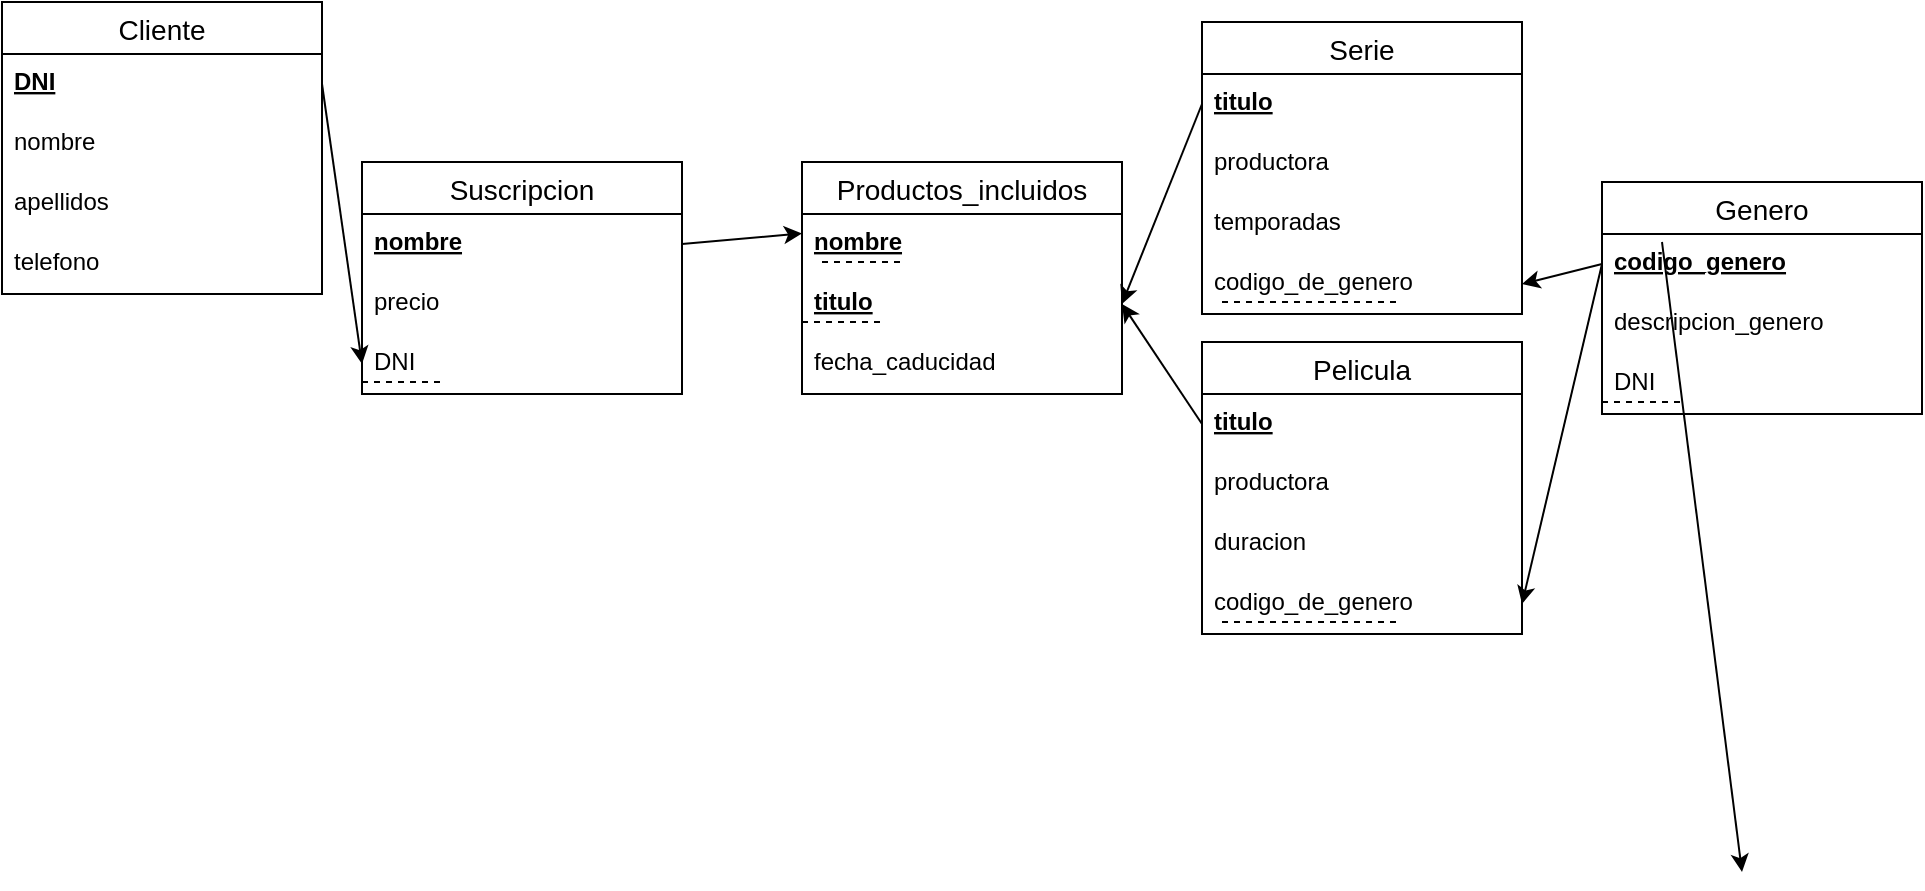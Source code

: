 <mxfile version="20.3.0" type="device"><diagram name="Page-1" id="e56a1550-8fbb-45ad-956c-1786394a9013"><mxGraphModel dx="1108" dy="574" grid="1" gridSize="10" guides="1" tooltips="1" connect="1" arrows="1" fold="1" page="1" pageScale="1" pageWidth="1100" pageHeight="850" background="none" math="0" shadow="0"><root><mxCell id="0"/><mxCell id="1" parent="0"/><mxCell id="RfoOTDMLdXu6W9g3uoZK-22" value="Cliente" style="swimlane;fontStyle=0;childLayout=stackLayout;horizontal=1;startSize=26;horizontalStack=0;resizeParent=1;resizeParentMax=0;resizeLast=0;collapsible=1;marginBottom=0;align=center;fontSize=14;" parent="1" vertex="1"><mxGeometry x="50" y="30" width="160" height="146" as="geometry"/></mxCell><mxCell id="RfoOTDMLdXu6W9g3uoZK-23" value="DNI" style="text;strokeColor=none;fillColor=none;spacingLeft=4;spacingRight=4;overflow=hidden;rotatable=0;points=[[0,0.5],[1,0.5]];portConstraint=eastwest;fontSize=12;fontStyle=5" parent="RfoOTDMLdXu6W9g3uoZK-22" vertex="1"><mxGeometry y="26" width="160" height="30" as="geometry"/></mxCell><mxCell id="RfoOTDMLdXu6W9g3uoZK-57" value="nombre" style="text;strokeColor=none;fillColor=none;spacingLeft=4;spacingRight=4;overflow=hidden;rotatable=0;points=[[0,0.5],[1,0.5]];portConstraint=eastwest;fontSize=12;fontStyle=0;labelBorderColor=none;" parent="RfoOTDMLdXu6W9g3uoZK-22" vertex="1"><mxGeometry y="56" width="160" height="30" as="geometry"/></mxCell><mxCell id="RfoOTDMLdXu6W9g3uoZK-24" value="apellidos" style="text;strokeColor=none;fillColor=none;spacingLeft=4;spacingRight=4;overflow=hidden;rotatable=0;points=[[0,0.5],[1,0.5]];portConstraint=eastwest;fontSize=12;" parent="RfoOTDMLdXu6W9g3uoZK-22" vertex="1"><mxGeometry y="86" width="160" height="30" as="geometry"/></mxCell><mxCell id="RfoOTDMLdXu6W9g3uoZK-50" value="telefono" style="text;strokeColor=none;fillColor=none;spacingLeft=4;spacingRight=4;overflow=hidden;rotatable=0;points=[[0,0.5],[1,0.5]];portConstraint=eastwest;fontSize=12;" parent="RfoOTDMLdXu6W9g3uoZK-22" vertex="1"><mxGeometry y="116" width="160" height="30" as="geometry"/></mxCell><mxCell id="RfoOTDMLdXu6W9g3uoZK-100" value="" style="endArrow=classic;html=1;rounded=0;entryX=1;entryY=0.5;entryDx=0;entryDy=0;exitX=0;exitY=0.5;exitDx=0;exitDy=0;" parent="1" source="FCMtvvjidKInnibjBN8i-15" target="FCMtvvjidKInnibjBN8i-40" edge="1"><mxGeometry width="50" height="50" relative="1" as="geometry"><mxPoint x="110" y="450" as="sourcePoint"/><mxPoint x="160" y="706" as="targetPoint"/></mxGeometry></mxCell><mxCell id="WCWoS-DN4nXCZ0IMy2NS-49" value="" style="endArrow=classic;html=1;rounded=0;entryX=1;entryY=0.5;entryDx=0;entryDy=0;exitX=0;exitY=0.5;exitDx=0;exitDy=0;" parent="1" target="RfoOTDMLdXu6W9g3uoZK-56" edge="1"><mxGeometry width="50" height="50" relative="1" as="geometry"><mxPoint x="880" y="150" as="sourcePoint"/><mxPoint x="920" y="465" as="targetPoint"/></mxGeometry></mxCell><mxCell id="FCMtvvjidKInnibjBN8i-1" value="Suscripcion" style="swimlane;fontStyle=0;childLayout=stackLayout;horizontal=1;startSize=26;horizontalStack=0;resizeParent=1;resizeParentMax=0;resizeLast=0;collapsible=1;marginBottom=0;align=center;fontSize=14;" vertex="1" parent="1"><mxGeometry x="230" y="110" width="160" height="116" as="geometry"/></mxCell><mxCell id="FCMtvvjidKInnibjBN8i-3" value="nombre" style="text;strokeColor=none;fillColor=none;spacingLeft=4;spacingRight=4;overflow=hidden;rotatable=0;points=[[0,0.5],[1,0.5]];portConstraint=eastwest;fontSize=12;fontStyle=5;labelBorderColor=none;" vertex="1" parent="FCMtvvjidKInnibjBN8i-1"><mxGeometry y="26" width="160" height="30" as="geometry"/></mxCell><mxCell id="FCMtvvjidKInnibjBN8i-4" value="precio" style="text;strokeColor=none;fillColor=none;spacingLeft=4;spacingRight=4;overflow=hidden;rotatable=0;points=[[0,0.5],[1,0.5]];portConstraint=eastwest;fontSize=12;" vertex="1" parent="FCMtvvjidKInnibjBN8i-1"><mxGeometry y="56" width="160" height="30" as="geometry"/></mxCell><mxCell id="FCMtvvjidKInnibjBN8i-2" value="DNI" style="text;strokeColor=none;fillColor=none;spacingLeft=4;spacingRight=4;overflow=hidden;rotatable=0;points=[[0,0.5],[1,0.5]];portConstraint=eastwest;fontSize=12;fontStyle=0" vertex="1" parent="FCMtvvjidKInnibjBN8i-1"><mxGeometry y="86" width="160" height="30" as="geometry"/></mxCell><mxCell id="FCMtvvjidKInnibjBN8i-7" value="" style="endArrow=none;dashed=1;html=1;rounded=0;" edge="1" parent="FCMtvvjidKInnibjBN8i-1"><mxGeometry width="50" height="50" relative="1" as="geometry"><mxPoint y="110" as="sourcePoint"/><mxPoint x="40" y="110" as="targetPoint"/></mxGeometry></mxCell><mxCell id="FCMtvvjidKInnibjBN8i-8" value="" style="endArrow=classic;html=1;rounded=0;entryX=0;entryY=0.5;entryDx=0;entryDy=0;exitX=1;exitY=0.5;exitDx=0;exitDy=0;" edge="1" parent="1" source="RfoOTDMLdXu6W9g3uoZK-23" target="FCMtvvjidKInnibjBN8i-2"><mxGeometry width="50" height="50" relative="1" as="geometry"><mxPoint x="220" y="70" as="sourcePoint"/><mxPoint x="270" y="326" as="targetPoint"/></mxGeometry></mxCell><mxCell id="FCMtvvjidKInnibjBN8i-14" value="Genero" style="swimlane;fontStyle=0;childLayout=stackLayout;horizontal=1;startSize=26;horizontalStack=0;resizeParent=1;resizeParentMax=0;resizeLast=0;collapsible=1;marginBottom=0;align=center;fontSize=14;" vertex="1" parent="1"><mxGeometry x="850" y="120" width="160" height="116" as="geometry"/></mxCell><mxCell id="FCMtvvjidKInnibjBN8i-15" value="codigo_genero" style="text;strokeColor=none;fillColor=none;spacingLeft=4;spacingRight=4;overflow=hidden;rotatable=0;points=[[0,0.5],[1,0.5]];portConstraint=eastwest;fontSize=12;fontStyle=5;labelBorderColor=none;" vertex="1" parent="FCMtvvjidKInnibjBN8i-14"><mxGeometry y="26" width="160" height="30" as="geometry"/></mxCell><mxCell id="FCMtvvjidKInnibjBN8i-16" value="descripcion_genero" style="text;strokeColor=none;fillColor=none;spacingLeft=4;spacingRight=4;overflow=hidden;rotatable=0;points=[[0,0.5],[1,0.5]];portConstraint=eastwest;fontSize=12;" vertex="1" parent="FCMtvvjidKInnibjBN8i-14"><mxGeometry y="56" width="160" height="30" as="geometry"/></mxCell><mxCell id="FCMtvvjidKInnibjBN8i-17" value="DNI" style="text;strokeColor=none;fillColor=none;spacingLeft=4;spacingRight=4;overflow=hidden;rotatable=0;points=[[0,0.5],[1,0.5]];portConstraint=eastwest;fontSize=12;fontStyle=0" vertex="1" parent="FCMtvvjidKInnibjBN8i-14"><mxGeometry y="86" width="160" height="30" as="geometry"/></mxCell><mxCell id="FCMtvvjidKInnibjBN8i-18" value="" style="endArrow=none;dashed=1;html=1;rounded=0;" edge="1" parent="FCMtvvjidKInnibjBN8i-14"><mxGeometry width="50" height="50" relative="1" as="geometry"><mxPoint y="110" as="sourcePoint"/><mxPoint x="40" y="110" as="targetPoint"/></mxGeometry></mxCell><mxCell id="FCMtvvjidKInnibjBN8i-19" value="Serie" style="swimlane;fontStyle=0;childLayout=stackLayout;horizontal=1;startSize=26;horizontalStack=0;resizeParent=1;resizeParentMax=0;resizeLast=0;collapsible=1;marginBottom=0;align=center;fontSize=14;" vertex="1" parent="1"><mxGeometry x="650" y="40" width="160" height="146" as="geometry"/></mxCell><mxCell id="FCMtvvjidKInnibjBN8i-20" value="titulo" style="text;strokeColor=none;fillColor=none;spacingLeft=4;spacingRight=4;overflow=hidden;rotatable=0;points=[[0,0.5],[1,0.5]];portConstraint=eastwest;fontSize=12;fontStyle=5;labelBorderColor=none;" vertex="1" parent="FCMtvvjidKInnibjBN8i-19"><mxGeometry y="26" width="160" height="30" as="geometry"/></mxCell><mxCell id="FCMtvvjidKInnibjBN8i-21" value="productora" style="text;strokeColor=none;fillColor=none;spacingLeft=4;spacingRight=4;overflow=hidden;rotatable=0;points=[[0,0.5],[1,0.5]];portConstraint=eastwest;fontSize=12;" vertex="1" parent="FCMtvvjidKInnibjBN8i-19"><mxGeometry y="56" width="160" height="30" as="geometry"/></mxCell><mxCell id="FCMtvvjidKInnibjBN8i-22" value="temporadas" style="text;strokeColor=none;fillColor=none;spacingLeft=4;spacingRight=4;overflow=hidden;rotatable=0;points=[[0,0.5],[1,0.5]];portConstraint=eastwest;fontSize=12;fontStyle=0" vertex="1" parent="FCMtvvjidKInnibjBN8i-19"><mxGeometry y="86" width="160" height="30" as="geometry"/></mxCell><mxCell id="FCMtvvjidKInnibjBN8i-39" value="codigo_de_genero" style="text;strokeColor=none;fillColor=none;spacingLeft=4;spacingRight=4;overflow=hidden;rotatable=0;points=[[0,0.5],[1,0.5]];portConstraint=eastwest;fontSize=12;fontStyle=0" vertex="1" parent="FCMtvvjidKInnibjBN8i-19"><mxGeometry y="116" width="160" height="30" as="geometry"/></mxCell><mxCell id="FCMtvvjidKInnibjBN8i-41" value="" style="endArrow=none;dashed=1;html=1;rounded=0;" edge="1" parent="FCMtvvjidKInnibjBN8i-19"><mxGeometry width="50" height="50" relative="1" as="geometry"><mxPoint x="10" y="140" as="sourcePoint"/><mxPoint x="100" y="140" as="targetPoint"/></mxGeometry></mxCell><mxCell id="FCMtvvjidKInnibjBN8i-24" value="Pelicula" style="swimlane;fontStyle=0;childLayout=stackLayout;horizontal=1;startSize=26;horizontalStack=0;resizeParent=1;resizeParentMax=0;resizeLast=0;collapsible=1;marginBottom=0;align=center;fontSize=14;" vertex="1" parent="1"><mxGeometry x="650" y="200" width="160" height="146" as="geometry"/></mxCell><mxCell id="FCMtvvjidKInnibjBN8i-25" value="titulo" style="text;strokeColor=none;fillColor=none;spacingLeft=4;spacingRight=4;overflow=hidden;rotatable=0;points=[[0,0.5],[1,0.5]];portConstraint=eastwest;fontSize=12;fontStyle=5;labelBorderColor=none;" vertex="1" parent="FCMtvvjidKInnibjBN8i-24"><mxGeometry y="26" width="160" height="30" as="geometry"/></mxCell><mxCell id="FCMtvvjidKInnibjBN8i-26" value="productora" style="text;strokeColor=none;fillColor=none;spacingLeft=4;spacingRight=4;overflow=hidden;rotatable=0;points=[[0,0.5],[1,0.5]];portConstraint=eastwest;fontSize=12;" vertex="1" parent="FCMtvvjidKInnibjBN8i-24"><mxGeometry y="56" width="160" height="30" as="geometry"/></mxCell><mxCell id="FCMtvvjidKInnibjBN8i-27" value="duracion" style="text;strokeColor=none;fillColor=none;spacingLeft=4;spacingRight=4;overflow=hidden;rotatable=0;points=[[0,0.5],[1,0.5]];portConstraint=eastwest;fontSize=12;fontStyle=0" vertex="1" parent="FCMtvvjidKInnibjBN8i-24"><mxGeometry y="86" width="160" height="30" as="geometry"/></mxCell><mxCell id="FCMtvvjidKInnibjBN8i-40" value="codigo_de_genero" style="text;strokeColor=none;fillColor=none;spacingLeft=4;spacingRight=4;overflow=hidden;rotatable=0;points=[[0,0.5],[1,0.5]];portConstraint=eastwest;fontSize=12;fontStyle=0" vertex="1" parent="FCMtvvjidKInnibjBN8i-24"><mxGeometry y="116" width="160" height="30" as="geometry"/></mxCell><mxCell id="WCWoS-DN4nXCZ0IMy2NS-53" value="" style="endArrow=none;dashed=1;html=1;rounded=0;" parent="FCMtvvjidKInnibjBN8i-24" edge="1"><mxGeometry width="50" height="50" relative="1" as="geometry"><mxPoint x="10" y="140.0" as="sourcePoint"/><mxPoint x="100" y="140" as="targetPoint"/></mxGeometry></mxCell><mxCell id="FCMtvvjidKInnibjBN8i-29" value="Productos_incluidos" style="swimlane;fontStyle=0;childLayout=stackLayout;horizontal=1;startSize=26;horizontalStack=0;resizeParent=1;resizeParentMax=0;resizeLast=0;collapsible=1;marginBottom=0;align=center;fontSize=14;" vertex="1" parent="1"><mxGeometry x="450" y="110" width="160" height="116" as="geometry"/></mxCell><mxCell id="FCMtvvjidKInnibjBN8i-30" value="nombre" style="text;strokeColor=none;fillColor=none;spacingLeft=4;spacingRight=4;overflow=hidden;rotatable=0;points=[[0,0.5],[1,0.5]];portConstraint=eastwest;fontSize=12;fontStyle=5;labelBorderColor=none;" vertex="1" parent="FCMtvvjidKInnibjBN8i-29"><mxGeometry y="26" width="160" height="30" as="geometry"/></mxCell><mxCell id="FCMtvvjidKInnibjBN8i-33" value="" style="endArrow=none;dashed=1;html=1;rounded=0;" edge="1" parent="FCMtvvjidKInnibjBN8i-29"><mxGeometry width="50" height="50" relative="1" as="geometry"><mxPoint x="10" y="50" as="sourcePoint"/><mxPoint x="50" y="50" as="targetPoint"/></mxGeometry></mxCell><mxCell id="FCMtvvjidKInnibjBN8i-31" value="titulo" style="text;strokeColor=none;fillColor=none;spacingLeft=4;spacingRight=4;overflow=hidden;rotatable=0;points=[[0,0.5],[1,0.5]];portConstraint=eastwest;fontSize=12;fontStyle=5" vertex="1" parent="FCMtvvjidKInnibjBN8i-29"><mxGeometry y="56" width="160" height="30" as="geometry"/></mxCell><mxCell id="FCMtvvjidKInnibjBN8i-35" value="" style="endArrow=none;dashed=1;html=1;rounded=0;" edge="1" parent="FCMtvvjidKInnibjBN8i-29"><mxGeometry width="50" height="50" relative="1" as="geometry"><mxPoint y="80" as="sourcePoint"/><mxPoint x="40" y="80" as="targetPoint"/></mxGeometry></mxCell><mxCell id="FCMtvvjidKInnibjBN8i-32" value="fecha_caducidad" style="text;strokeColor=none;fillColor=none;spacingLeft=4;spacingRight=4;overflow=hidden;rotatable=0;points=[[0,0.5],[1,0.5]];portConstraint=eastwest;fontSize=12;fontStyle=0" vertex="1" parent="FCMtvvjidKInnibjBN8i-29"><mxGeometry y="86" width="160" height="30" as="geometry"/></mxCell><mxCell id="FCMtvvjidKInnibjBN8i-36" value="" style="endArrow=classic;html=1;rounded=0;entryX=0;entryY=0.324;entryDx=0;entryDy=0;exitX=1;exitY=0.5;exitDx=0;exitDy=0;entryPerimeter=0;" edge="1" parent="1" source="FCMtvvjidKInnibjBN8i-3" target="FCMtvvjidKInnibjBN8i-30"><mxGeometry width="50" height="50" relative="1" as="geometry"><mxPoint x="510" y="280" as="sourcePoint"/><mxPoint x="560" y="536" as="targetPoint"/></mxGeometry></mxCell><mxCell id="FCMtvvjidKInnibjBN8i-37" value="" style="endArrow=classic;html=1;rounded=0;exitX=0;exitY=0.5;exitDx=0;exitDy=0;entryX=1;entryY=0.5;entryDx=0;entryDy=0;" edge="1" parent="1" source="FCMtvvjidKInnibjBN8i-20" target="FCMtvvjidKInnibjBN8i-31"><mxGeometry width="50" height="50" relative="1" as="geometry"><mxPoint x="120" y="460" as="sourcePoint"/><mxPoint x="640" y="430" as="targetPoint"/></mxGeometry></mxCell><mxCell id="FCMtvvjidKInnibjBN8i-38" value="" style="endArrow=classic;html=1;rounded=0;entryX=1;entryY=0.5;entryDx=0;entryDy=0;exitX=0;exitY=0.5;exitDx=0;exitDy=0;" edge="1" parent="1" source="FCMtvvjidKInnibjBN8i-25" target="FCMtvvjidKInnibjBN8i-31"><mxGeometry width="50" height="50" relative="1" as="geometry"><mxPoint x="730" y="326" as="sourcePoint"/><mxPoint x="780" y="582" as="targetPoint"/></mxGeometry></mxCell><mxCell id="FCMtvvjidKInnibjBN8i-42" value="" style="endArrow=classic;html=1;rounded=0;entryX=1;entryY=0.5;entryDx=0;entryDy=0;exitX=0;exitY=0.5;exitDx=0;exitDy=0;" edge="1" parent="1" source="FCMtvvjidKInnibjBN8i-15" target="FCMtvvjidKInnibjBN8i-39"><mxGeometry width="50" height="50" relative="1" as="geometry"><mxPoint x="850" y="380" as="sourcePoint"/><mxPoint x="900" y="636" as="targetPoint"/></mxGeometry></mxCell></root></mxGraphModel></diagram></mxfile>